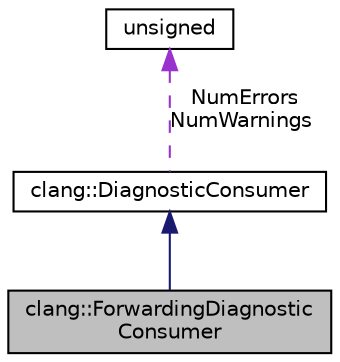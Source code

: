 digraph "clang::ForwardingDiagnosticConsumer"
{
 // LATEX_PDF_SIZE
  bgcolor="transparent";
  edge [fontname="Helvetica",fontsize="10",labelfontname="Helvetica",labelfontsize="10"];
  node [fontname="Helvetica",fontsize="10",shape=record];
  Node1 [label="clang::ForwardingDiagnostic\lConsumer",height=0.2,width=0.4,color="black", fillcolor="grey75", style="filled", fontcolor="black",tooltip="Diagnostic consumer that forwards diagnostics along to an existing, already-initialized diagnostic co..."];
  Node2 -> Node1 [dir="back",color="midnightblue",fontsize="10",style="solid",fontname="Helvetica"];
  Node2 [label="clang::DiagnosticConsumer",height=0.2,width=0.4,color="black",URL="$classclang_1_1DiagnosticConsumer.html",tooltip="Abstract interface, implemented by clients of the front-end, which formats and prints fully processed..."];
  Node3 -> Node2 [dir="back",color="darkorchid3",fontsize="10",style="dashed",label=" NumErrors\nNumWarnings" ,fontname="Helvetica"];
  Node3 [label="unsigned",height=0.2,width=0.4,color="black",URL="$classunsigned.html",tooltip=" "];
}
